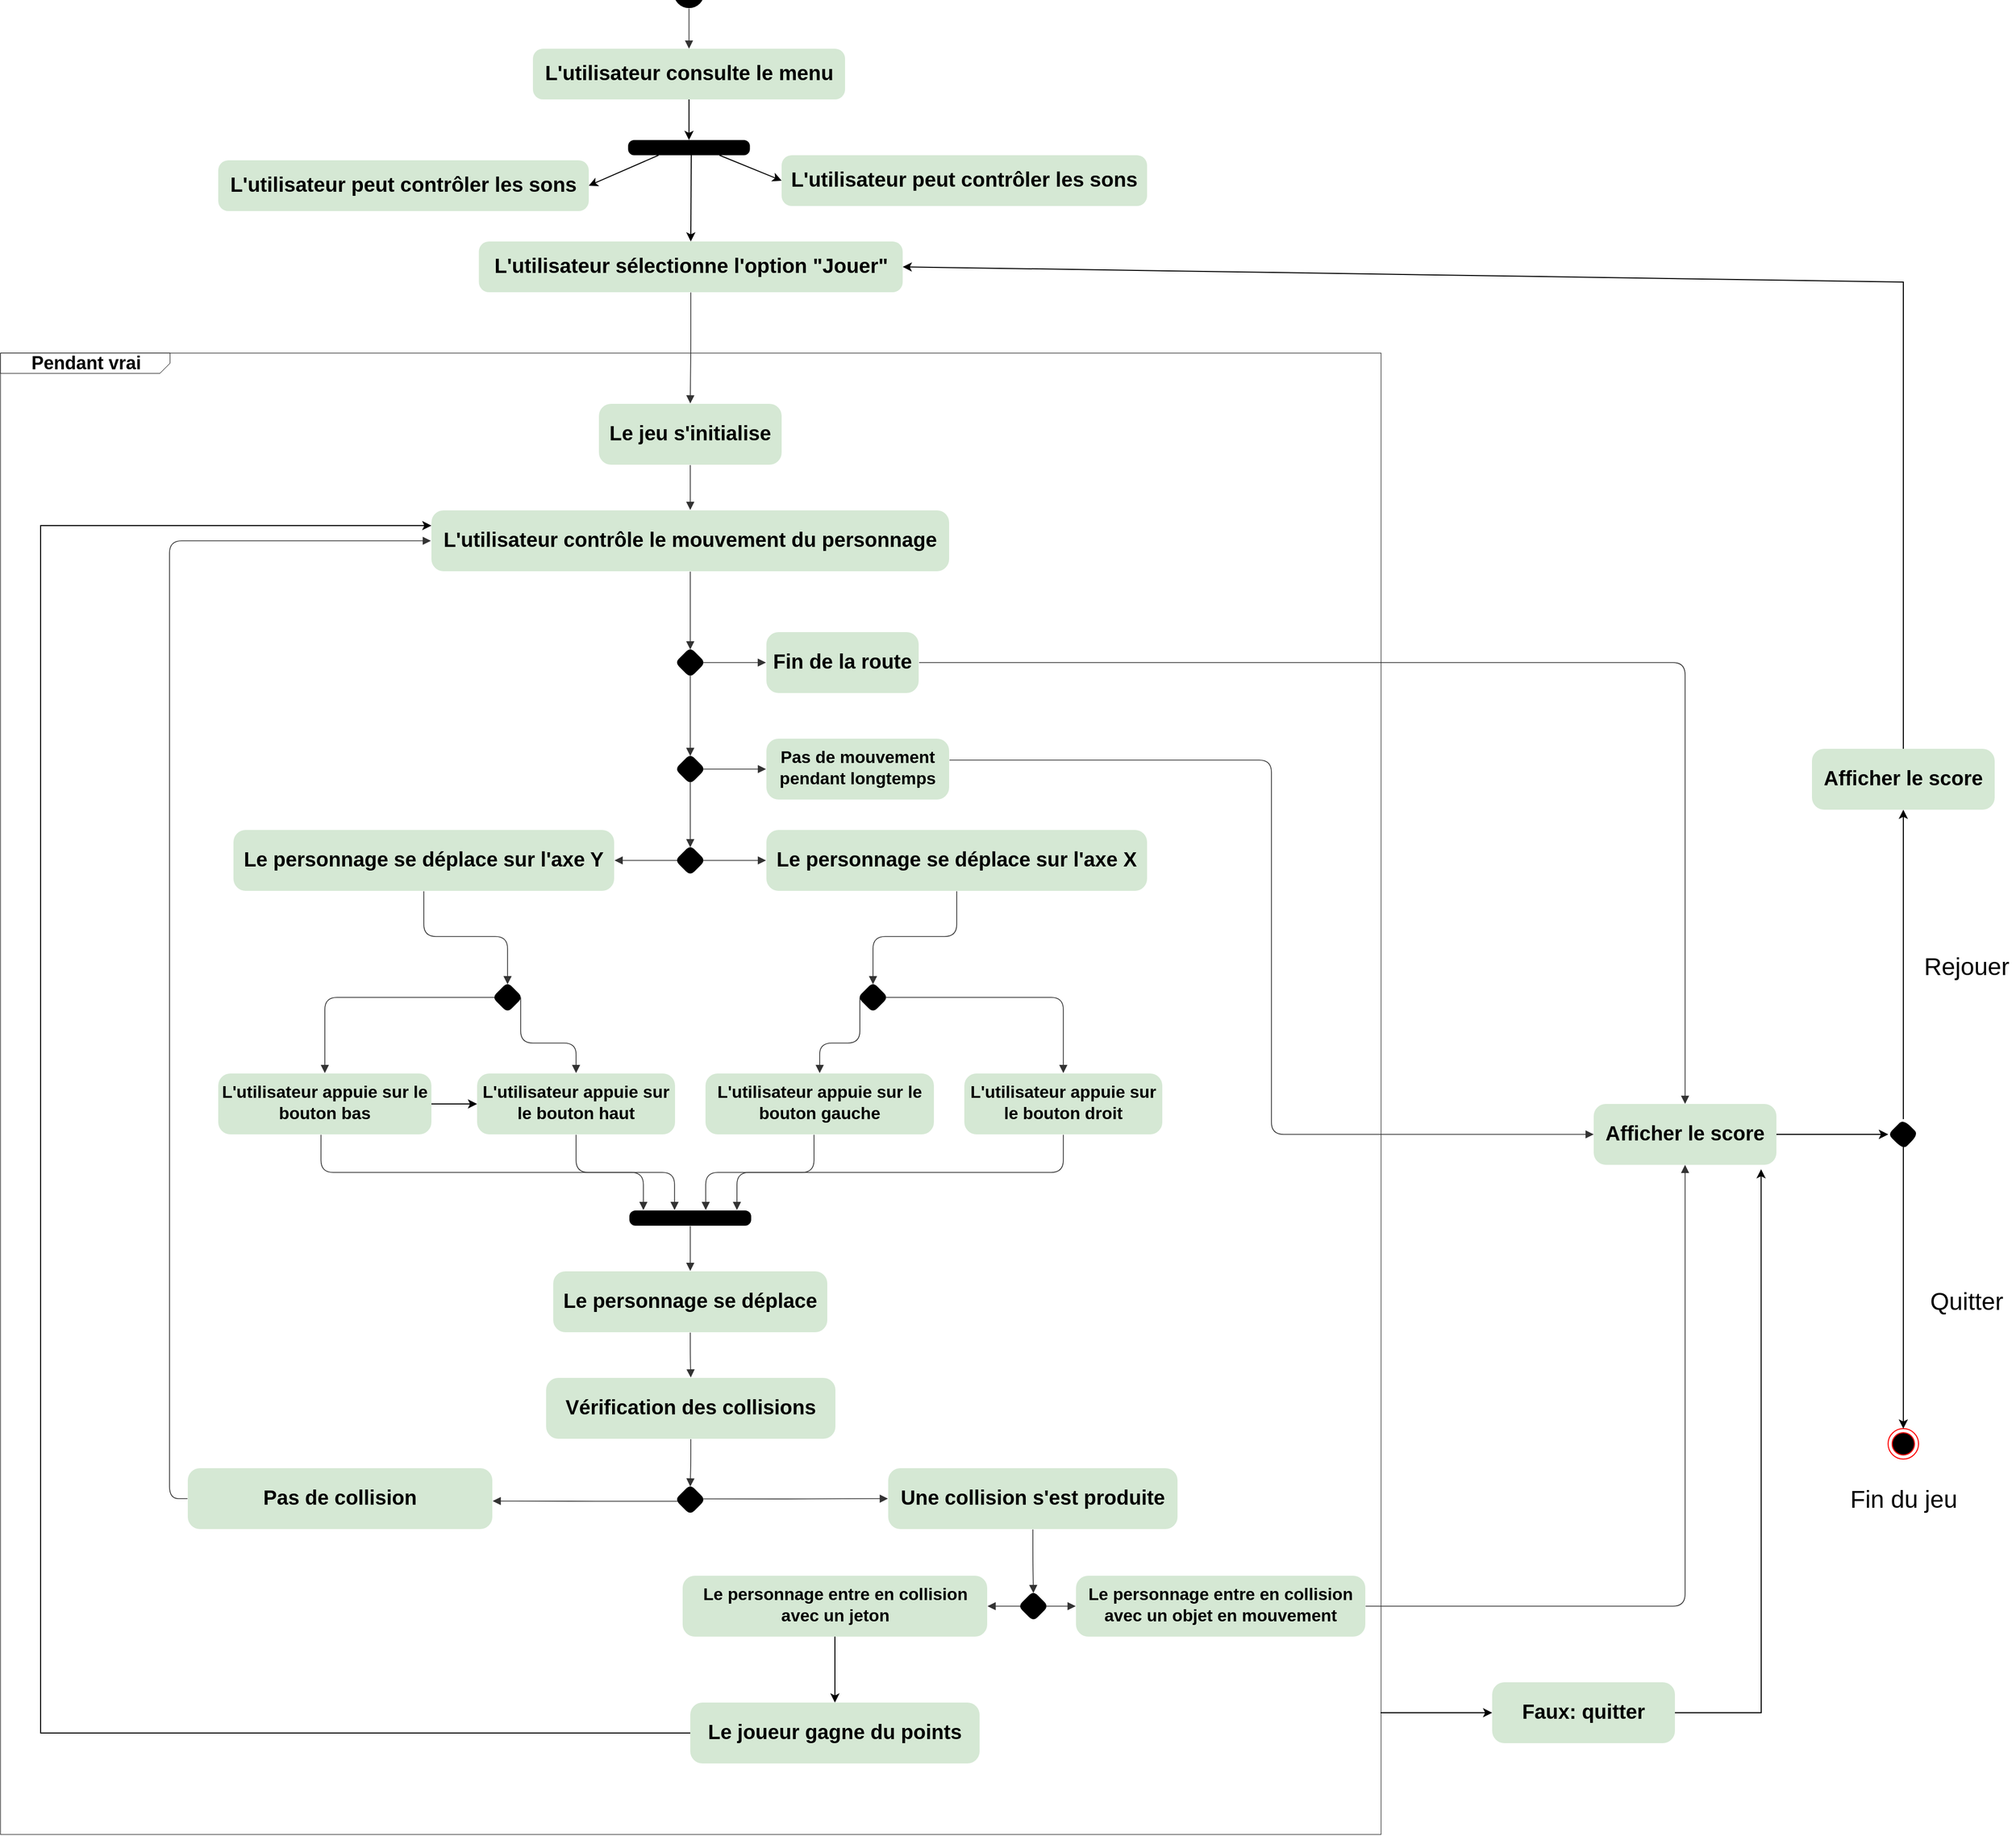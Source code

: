 <mxfile version="24.4.0" type="device">
  <diagram name="Page-1" id="u3bvJD8fNad5NtoMoOyE">
    <mxGraphModel dx="1530" dy="4162" grid="1" gridSize="10" guides="1" tooltips="1" connect="1" arrows="1" fold="1" page="1" pageScale="1" pageWidth="827" pageHeight="1169" math="0" shadow="0">
      <root>
        <mxCell id="0" />
        <mxCell id="1" parent="0" />
        <mxCell id="hUwiX2uFehCP2fWLo453-62" value="&lt;font style=&quot;font-size: 18px;&quot;&gt;&lt;b&gt;&amp;nbsp; &amp;nbsp; &amp;nbsp; Pendant vrai&lt;/b&gt;&lt;/font&gt;" style="html=1;blockSpacing=1;whiteSpace=wrap;shape=mxgraph.sysml.package2;xSize=90;overflow=fill;fontSize=13;align=left;spacing=0;strokeColor=#000000;rounded=1;absoluteArcSize=1;arcSize=12;fillColor=#FFFFFF;strokeWidth=NaN;container=1;pointerEvents=0;collapsible=0;recursiveResize=0;lucidId=k_rBJixSzbp9;labelX=167.27;" parent="1" vertex="1">
          <mxGeometry x="430.5" y="-2180" width="1360" height="1460" as="geometry" />
        </mxCell>
        <mxCell id="hUwiX2uFehCP2fWLo453-121" value="&lt;div style=&quot;display: flex; justify-content: center; text-align: center; align-items: baseline; font-size: 0; line-height: 1.25;margin-top: -2px;&quot;&gt;&lt;span&gt;&lt;span style=&quot;font-size:20px;font-weight: bold;&quot;&gt;Le joueur gagne du points&lt;/span&gt;&lt;/span&gt;&lt;/div&gt;" style="rounded=1;arcSize=20;whiteSpace=wrap;overflow=block;blockSpacing=1;html=1;fontSize=13;spacing=0;strokeColor=#unset;fillColor=#D5E8D4;strokeWidth=NaN;" parent="hUwiX2uFehCP2fWLo453-62" vertex="1">
          <mxGeometry x="679.5" y="1330" width="285" height="60" as="geometry" />
        </mxCell>
        <mxCell id="hUwiX2uFehCP2fWLo453-103" value="&lt;div style=&quot;display: flex; justify-content: center; text-align: center; align-items: baseline; font-size: 0; line-height: 1.25;margin-top: -2px;&quot;&gt;&lt;span&gt;&lt;span style=&quot;font-size:16.7px;font-weight: bold;&quot;&gt;Le personnage entre en collision avec un jeton&lt;/span&gt;&lt;/span&gt;&lt;/div&gt;" style="rounded=1;arcSize=20;whiteSpace=wrap;overflow=block;blockSpacing=1;html=1;fontSize=13;spacing=0;strokeColor=#unset;fillColor=#D5E8D4;strokeWidth=NaN;" parent="hUwiX2uFehCP2fWLo453-62" vertex="1">
          <mxGeometry x="672" y="1205" width="300" height="60" as="geometry" />
        </mxCell>
        <mxCell id="hUwiX2uFehCP2fWLo453-123" value="" style="endArrow=classic;html=1;rounded=0;exitX=0.5;exitY=1;exitDx=0;exitDy=0;" parent="hUwiX2uFehCP2fWLo453-62" source="hUwiX2uFehCP2fWLo453-103" target="hUwiX2uFehCP2fWLo453-121" edge="1">
          <mxGeometry width="50" height="50" relative="1" as="geometry">
            <mxPoint x="859.5" y="1145" as="sourcePoint" />
            <mxPoint x="984.724" y="1550.0" as="targetPoint" />
          </mxGeometry>
        </mxCell>
        <mxCell id="hUwiX2uFehCP2fWLo453-104" value="&lt;div style=&quot;display: flex; justify-content: center; text-align: center; align-items: baseline; font-size: 0; line-height: 1.25;margin-top: -2px;&quot;&gt;&lt;span&gt;&lt;span style=&quot;font-size:16.7px;font-weight: bold;&quot;&gt;Le personnage entre en collision avec un objet en mouvement&lt;/span&gt;&lt;/span&gt;&lt;/div&gt;" style="rounded=1;arcSize=20;whiteSpace=wrap;overflow=block;blockSpacing=1;html=1;fontSize=13;spacing=0;strokeColor=#unset;fillColor=#D5E8D4;strokeWidth=NaN;" parent="hUwiX2uFehCP2fWLo453-62" vertex="1">
          <mxGeometry x="1059.5" y="1205" width="285" height="60" as="geometry" />
        </mxCell>
        <mxCell id="hUwiX2uFehCP2fWLo453-63" value="" style="html=1;overflow=block;blockSpacing=1;whiteSpace=wrap;ellipse;fillColor=#000000;fontSize=13;spacing=0;strokeColor=#unset;rounded=1;absoluteArcSize=1;arcSize=12;strokeWidth=NaN;lucidId=W3rBS4H1_mv5;" parent="1" vertex="1">
          <mxGeometry x="1093.75" y="-2550" width="30" height="30" as="geometry" />
        </mxCell>
        <mxCell id="hUwiX2uFehCP2fWLo453-64" value="" style="html=1;jettySize=18;whiteSpace=wrap;fontSize=13;strokeColor=#333333;strokeOpacity=100;strokeWidth=0.8;rounded=1;arcSize=24;edgeStyle=orthogonalEdgeStyle;startArrow=none;endArrow=block;endFill=1;exitX=0.5;exitY=1.013;exitPerimeter=0;entryX=0.5;entryY=0;lucidId=u4rB_pHtY7gc;entryDx=0;entryDy=0;" parent="1" source="hUwiX2uFehCP2fWLo453-63" target="yl16qqWpES8gL8yZ1om1-6" edge="1">
          <mxGeometry width="100" height="100" relative="1" as="geometry">
            <Array as="points" />
          </mxGeometry>
        </mxCell>
        <mxCell id="hUwiX2uFehCP2fWLo453-65" value="&lt;div style=&quot;display: flex; justify-content: center; text-align: center; align-items: baseline; font-size: 0; line-height: 1.25;margin-top: -2px;&quot;&gt;&lt;span&gt;&lt;span style=&quot;font-size:20.2px;font-weight: bold;&quot;&gt;L&#39;utilisateur sélectionne l&#39;option &quot;Jouer&quot;&lt;/span&gt;&lt;/span&gt;&lt;/div&gt;" style="rounded=1;arcSize=20;whiteSpace=wrap;overflow=block;blockSpacing=1;html=1;fontSize=13;spacing=0;strokeColor=#unset;fillColor=#D5E8D4;strokeWidth=NaN;" parent="1" vertex="1">
          <mxGeometry x="901.75" y="-2290" width="417.5" height="50" as="geometry" />
        </mxCell>
        <mxCell id="hUwiX2uFehCP2fWLo453-66" value="" style="html=1;jettySize=18;whiteSpace=wrap;fontSize=13;strokeColor=#333333;strokeOpacity=100;strokeWidth=0.8;rounded=1;arcSize=24;edgeStyle=orthogonalEdgeStyle;startArrow=none;endArrow=block;endFill=1;exitX=0.5;exitY=1.006;exitPerimeter=0;entryX=0.5;entryY=-0.006;entryPerimeter=0;lucidId=.5rBJ7uo6Cg2;" parent="1" source="hUwiX2uFehCP2fWLo453-65" target="hUwiX2uFehCP2fWLo453-67" edge="1">
          <mxGeometry width="100" height="100" relative="1" as="geometry">
            <Array as="points" />
          </mxGeometry>
        </mxCell>
        <mxCell id="hUwiX2uFehCP2fWLo453-67" value="&lt;div style=&quot;display: flex; justify-content: center; text-align: center; align-items: baseline; font-size: 0; line-height: 1.25;margin-top: -2px;&quot;&gt;&lt;span&gt;&lt;span style=&quot;font-size:20px;font-weight: bold;&quot;&gt;Le jeu s&#39;initialise&lt;/span&gt;&lt;/span&gt;&lt;/div&gt;" style="rounded=1;arcSize=20;whiteSpace=wrap;overflow=block;blockSpacing=1;html=1;fontSize=13;spacing=0;strokeColor=#unset;fillColor=#D5E8D4;strokeWidth=NaN;" parent="1" vertex="1">
          <mxGeometry x="1020" y="-2130" width="180" height="60" as="geometry" />
        </mxCell>
        <mxCell id="hUwiX2uFehCP2fWLo453-68" value="" style="html=1;overflow=block;blockSpacing=1;whiteSpace=wrap;shape=rhombus;fontSize=13;spacing=0;strokeColor=#unset;rounded=1;absoluteArcSize=1;arcSize=12;fillColor=#unset;strokeWidth=NaN;lucidId=DosBEMwZ-rxY;" parent="1" vertex="1">
          <mxGeometry x="1095" y="-1695" width="30" height="30" as="geometry" />
        </mxCell>
        <mxCell id="hUwiX2uFehCP2fWLo453-69" value="" style="html=1;jettySize=18;whiteSpace=wrap;fontSize=13;strokeColor=#333333;strokeOpacity=100;strokeWidth=0.8;rounded=1;arcSize=24;edgeStyle=orthogonalEdgeStyle;startArrow=none;endArrow=block;endFill=1;exitX=0.93;exitY=0.5;exitPerimeter=0;entryX=-0.001;entryY=0.5;entryPerimeter=0;lucidId=PosB.Vd0wte.;" parent="1" source="hUwiX2uFehCP2fWLo453-68" target="hUwiX2uFehCP2fWLo453-84" edge="1">
          <mxGeometry width="100" height="100" relative="1" as="geometry">
            <Array as="points" />
          </mxGeometry>
        </mxCell>
        <mxCell id="hUwiX2uFehCP2fWLo453-70" value="" style="html=1;jettySize=18;whiteSpace=wrap;fontSize=13;strokeColor=#333333;strokeOpacity=100;strokeWidth=0.8;rounded=1;arcSize=24;edgeStyle=orthogonalEdgeStyle;startArrow=none;endArrow=block;endFill=1;exitX=0.07;exitY=0.5;exitPerimeter=0;entryX=1.001;entryY=0.5;entryPerimeter=0;lucidId=ZosBbGOC3yGN;" parent="1" source="hUwiX2uFehCP2fWLo453-68" target="hUwiX2uFehCP2fWLo453-85" edge="1">
          <mxGeometry width="100" height="100" relative="1" as="geometry">
            <Array as="points" />
          </mxGeometry>
        </mxCell>
        <mxCell id="hUwiX2uFehCP2fWLo453-71" value="" style="html=1;jettySize=18;whiteSpace=wrap;fontSize=13;strokeColor=#333333;strokeOpacity=100;strokeWidth=0.8;rounded=1;arcSize=24;edgeStyle=orthogonalEdgeStyle;startArrow=none;endArrow=block;endFill=1;exitX=0.5;exitY=1.006;exitPerimeter=0;entryX=0.5;entryY=0.07;entryPerimeter=0;lucidId=QpsBFZJmyccc;" parent="1" source="hUwiX2uFehCP2fWLo453-85" target="hUwiX2uFehCP2fWLo453-73" edge="1">
          <mxGeometry width="100" height="100" relative="1" as="geometry">
            <Array as="points" />
          </mxGeometry>
        </mxCell>
        <mxCell id="hUwiX2uFehCP2fWLo453-72" value="" style="html=1;jettySize=18;whiteSpace=wrap;fontSize=13;strokeColor=#333333;strokeOpacity=100;strokeWidth=0.8;rounded=1;arcSize=24;edgeStyle=orthogonalEdgeStyle;startArrow=none;endArrow=block;endFill=1;exitX=0.5;exitY=1.006;exitPerimeter=0;entryX=0.5;entryY=0.07;entryPerimeter=0;lucidId=3psBOGWyKWPc;" parent="1" source="hUwiX2uFehCP2fWLo453-84" target="hUwiX2uFehCP2fWLo453-74" edge="1">
          <mxGeometry width="100" height="100" relative="1" as="geometry">
            <Array as="points" />
          </mxGeometry>
        </mxCell>
        <mxCell id="hUwiX2uFehCP2fWLo453-73" value="" style="html=1;overflow=block;blockSpacing=1;whiteSpace=wrap;shape=rhombus;fontSize=13;spacing=0;strokeColor=#unset;rounded=1;absoluteArcSize=1;arcSize=12;fillColor=#unset;strokeWidth=NaN;lucidId=~psBepPjBAQu;" parent="1" vertex="1">
          <mxGeometry x="915" y="-1560" width="30" height="30" as="geometry" />
        </mxCell>
        <mxCell id="hUwiX2uFehCP2fWLo453-74" value="" style="html=1;overflow=block;blockSpacing=1;whiteSpace=wrap;shape=rhombus;fontSize=13;spacing=0;strokeColor=#unset;rounded=1;absoluteArcSize=1;arcSize=12;fillColor=#unset;strokeWidth=NaN;lucidId=jqsBAId216sT;" parent="1" vertex="1">
          <mxGeometry x="1275" y="-1560" width="30" height="30" as="geometry" />
        </mxCell>
        <mxCell id="hUwiX2uFehCP2fWLo453-75" value="&lt;div style=&quot;display: flex; justify-content: center; text-align: center; align-items: baseline; font-size: 0; line-height: 1.25;margin-top: -2px;&quot;&gt;&lt;span&gt;&lt;span style=&quot;font-size:20px;font-weight: bold;&quot;&gt;L&#39;utilisateur contrôle le mouvement du personnage&lt;/span&gt;&lt;/span&gt;&lt;/div&gt;" style="rounded=1;arcSize=20;whiteSpace=wrap;overflow=block;blockSpacing=1;html=1;fontSize=13;spacing=0;strokeColor=#unset;fillColor=#D5E8D4;strokeWidth=NaN;" parent="1" vertex="1">
          <mxGeometry x="855" y="-2025" width="510" height="60" as="geometry" />
        </mxCell>
        <mxCell id="hUwiX2uFehCP2fWLo453-76" value="" style="html=1;jettySize=18;whiteSpace=wrap;fontSize=13;strokeColor=#333333;strokeOpacity=100;strokeWidth=0.8;rounded=1;arcSize=24;edgeStyle=orthogonalEdgeStyle;startArrow=none;endArrow=block;endFill=1;exitX=0.07;exitY=0.5;exitPerimeter=0;entryX=0.5;entryY=-0.006;entryPerimeter=0;lucidId=QssBmU0pkLQe;" parent="1" source="hUwiX2uFehCP2fWLo453-73" target="hUwiX2uFehCP2fWLo453-79" edge="1">
          <mxGeometry width="100" height="100" relative="1" as="geometry">
            <Array as="points" />
          </mxGeometry>
        </mxCell>
        <mxCell id="hUwiX2uFehCP2fWLo453-77" value="" style="html=1;jettySize=18;whiteSpace=wrap;fontSize=13;strokeColor=#333333;strokeOpacity=100;strokeWidth=0.8;rounded=1;arcSize=24;edgeStyle=orthogonalEdgeStyle;startArrow=none;endArrow=block;endFill=1;exitX=0.93;exitY=0.5;exitPerimeter=0;entryX=0.5;entryY=-0.006;entryPerimeter=0;lucidId=9ssBYLvC9PTT;" parent="1" source="hUwiX2uFehCP2fWLo453-74" target="hUwiX2uFehCP2fWLo453-83" edge="1">
          <mxGeometry width="100" height="100" relative="1" as="geometry">
            <Array as="points" />
          </mxGeometry>
        </mxCell>
        <mxCell id="hUwiX2uFehCP2fWLo453-78" value="" style="html=1;jettySize=18;whiteSpace=wrap;fontSize=13;strokeColor=#333333;strokeOpacity=100;strokeWidth=0.8;rounded=1;arcSize=24;edgeStyle=orthogonalEdgeStyle;startArrow=none;endArrow=block;endFill=1;exitX=0.07;exitY=0.5;exitPerimeter=0;entryX=0.5;entryY=-0.006;entryPerimeter=0;lucidId=ftsBXU7tBRb-;" parent="1" source="hUwiX2uFehCP2fWLo453-74" target="hUwiX2uFehCP2fWLo453-82" edge="1">
          <mxGeometry width="100" height="100" relative="1" as="geometry">
            <Array as="points" />
          </mxGeometry>
        </mxCell>
        <mxCell id="hUwiX2uFehCP2fWLo453-122" value="" style="edgeStyle=orthogonalEdgeStyle;rounded=0;orthogonalLoop=1;jettySize=auto;html=1;" parent="1" source="hUwiX2uFehCP2fWLo453-79" target="hUwiX2uFehCP2fWLo453-80" edge="1">
          <mxGeometry relative="1" as="geometry" />
        </mxCell>
        <mxCell id="hUwiX2uFehCP2fWLo453-79" value="&lt;div style=&quot;display: flex; justify-content: center; text-align: center; align-items: baseline; font-size: 0; line-height: 1.25;margin-top: -2px;&quot;&gt;&lt;span&gt;&lt;span style=&quot;font-size:16.8px;font-weight: bold;&quot;&gt;L&#39;utilisateur appuie sur le bouton bas&lt;/span&gt;&lt;/span&gt;&lt;/div&gt;" style="rounded=1;arcSize=20;whiteSpace=wrap;overflow=block;blockSpacing=1;html=1;fontSize=13;spacing=0;strokeColor=#unset;fillColor=#D5E8D4;strokeWidth=NaN;" parent="1" vertex="1">
          <mxGeometry x="645" y="-1470" width="210" height="60" as="geometry" />
        </mxCell>
        <mxCell id="hUwiX2uFehCP2fWLo453-80" value="&lt;div style=&quot;display: flex; justify-content: center; text-align: center; align-items: baseline; font-size: 0; line-height: 1.25;margin-top: -2px;&quot;&gt;&lt;span&gt;&lt;span style=&quot;font-size:16.8px;font-weight: bold;&quot;&gt;L&#39;utilisateur appuie sur le bouton haut&lt;/span&gt;&lt;/span&gt;&lt;/div&gt;" style="rounded=1;arcSize=20;whiteSpace=wrap;overflow=block;blockSpacing=1;html=1;fontSize=13;spacing=0;strokeColor=#unset;fillColor=#D5E8D4;strokeWidth=NaN;" parent="1" vertex="1">
          <mxGeometry x="900" y="-1470" width="195" height="60" as="geometry" />
        </mxCell>
        <mxCell id="hUwiX2uFehCP2fWLo453-81" value="" style="html=1;jettySize=18;whiteSpace=wrap;fontSize=13;strokeColor=#333333;strokeOpacity=100;strokeWidth=0.8;rounded=1;arcSize=24;edgeStyle=orthogonalEdgeStyle;startArrow=none;endArrow=block;endFill=1;exitX=0.93;exitY=0.5;exitPerimeter=0;entryX=0.5;entryY=-0.006;entryPerimeter=0;lucidId=3usB5B6wdBpD;" parent="1" source="hUwiX2uFehCP2fWLo453-73" target="hUwiX2uFehCP2fWLo453-80" edge="1">
          <mxGeometry width="100" height="100" relative="1" as="geometry">
            <Array as="points" />
          </mxGeometry>
        </mxCell>
        <mxCell id="hUwiX2uFehCP2fWLo453-82" value="&lt;div style=&quot;display: flex; justify-content: center; text-align: center; align-items: baseline; font-size: 0; line-height: 1.25;margin-top: -2px;&quot;&gt;&lt;span&gt;&lt;span style=&quot;font-size:16.7px;font-weight: bold;&quot;&gt;L&#39;utilisateur appuie sur le bouton gauche&lt;/span&gt;&lt;/span&gt;&lt;/div&gt;" style="rounded=1;arcSize=20;whiteSpace=wrap;overflow=block;blockSpacing=1;html=1;fontSize=13;spacing=0;strokeColor=#unset;fillColor=#D5E8D4;strokeWidth=NaN;" parent="1" vertex="1">
          <mxGeometry x="1125" y="-1470" width="225" height="60" as="geometry" />
        </mxCell>
        <mxCell id="hUwiX2uFehCP2fWLo453-83" value="&lt;div style=&quot;display: flex; justify-content: center; text-align: center; align-items: baseline; font-size: 0; line-height: 1.25;margin-top: -2px;&quot;&gt;&lt;span&gt;&lt;span style=&quot;font-size:16.7px;font-weight: bold;&quot;&gt;L&#39;utilisateur appuie sur le bouton droit&lt;/span&gt;&lt;/span&gt;&lt;/div&gt;" style="rounded=1;arcSize=20;whiteSpace=wrap;overflow=block;blockSpacing=1;html=1;fontSize=13;spacing=0;strokeColor=#unset;fillColor=#D5E8D4;strokeWidth=NaN;" parent="1" vertex="1">
          <mxGeometry x="1380" y="-1470" width="195" height="60" as="geometry" />
        </mxCell>
        <mxCell id="hUwiX2uFehCP2fWLo453-84" value="&lt;div style=&quot;display: flex; justify-content: center; text-align: center; align-items: baseline; font-size: 0; line-height: 1.25;margin-top: -2px;&quot;&gt;&lt;span&gt;&lt;span style=&quot;font-size:20px;font-weight: bold;&quot;&gt;Le personnage se déplace sur l&#39;axe X&lt;/span&gt;&lt;/span&gt;&lt;/div&gt;" style="rounded=1;arcSize=20;whiteSpace=wrap;overflow=block;blockSpacing=1;html=1;fontSize=13;spacing=0;strokeColor=#unset;fillColor=#D5E8D4;strokeWidth=NaN;" parent="1" vertex="1">
          <mxGeometry x="1185" y="-1710" width="375" height="60" as="geometry" />
        </mxCell>
        <mxCell id="hUwiX2uFehCP2fWLo453-85" value="&lt;div style=&quot;display: flex; justify-content: center; text-align: center; align-items: baseline; font-size: 0; line-height: 1.25;margin-top: -2px;&quot;&gt;&lt;span&gt;&lt;span style=&quot;font-size:20px;font-weight: bold;&quot;&gt;Le personnage se déplace sur l&#39;axe Y&lt;/span&gt;&lt;/span&gt;&lt;/div&gt;" style="rounded=1;arcSize=20;whiteSpace=wrap;overflow=block;blockSpacing=1;html=1;fontSize=13;spacing=0;strokeColor=#unset;fillColor=#D5E8D4;strokeWidth=NaN;" parent="1" vertex="1">
          <mxGeometry x="660" y="-1710" width="375" height="60" as="geometry" />
        </mxCell>
        <mxCell id="hUwiX2uFehCP2fWLo453-86" value="" style="html=1;overflow=block;blockSpacing=1;whiteSpace=wrap;fillColor=#000000;fontSize=13;spacing=0;strokeColor=#unset;rounded=1;absoluteArcSize=1;arcSize=12;strokeWidth=NaN;lucidId=kCsBBKgn5kEu;" parent="1" vertex="1">
          <mxGeometry x="1050" y="-1335" width="120" height="15" as="geometry" />
        </mxCell>
        <mxCell id="hUwiX2uFehCP2fWLo453-87" value="" style="html=1;jettySize=18;whiteSpace=wrap;fontSize=13;strokeColor=#333333;strokeOpacity=100;strokeWidth=0.8;rounded=1;arcSize=24;edgeStyle=orthogonalEdgeStyle;startArrow=none;endArrow=block;endFill=1;exitX=0.482;exitY=1.006;exitPerimeter=0;entryX=0.115;entryY=-0.025;entryPerimeter=0;lucidId=ECsBXF9H2Ag8;" parent="1" source="hUwiX2uFehCP2fWLo453-79" target="hUwiX2uFehCP2fWLo453-86" edge="1">
          <mxGeometry width="100" height="100" relative="1" as="geometry">
            <Array as="points" />
          </mxGeometry>
        </mxCell>
        <mxCell id="hUwiX2uFehCP2fWLo453-88" value="" style="html=1;jettySize=18;whiteSpace=wrap;fontSize=13;strokeColor=#333333;strokeOpacity=100;strokeWidth=0.8;rounded=1;arcSize=24;edgeStyle=orthogonalEdgeStyle;startArrow=none;endArrow=block;endFill=1;exitX=0.475;exitY=1.006;exitPerimeter=0;entryX=0.627;entryY=-0.025;entryPerimeter=0;lucidId=gDsBFdXp3CDR;" parent="1" source="hUwiX2uFehCP2fWLo453-82" target="hUwiX2uFehCP2fWLo453-86" edge="1">
          <mxGeometry width="100" height="100" relative="1" as="geometry">
            <Array as="points" />
          </mxGeometry>
        </mxCell>
        <mxCell id="hUwiX2uFehCP2fWLo453-89" value="" style="html=1;jettySize=18;whiteSpace=wrap;fontSize=13;strokeColor=#333333;strokeOpacity=100;strokeWidth=0.8;rounded=1;arcSize=24;edgeStyle=orthogonalEdgeStyle;startArrow=none;endArrow=block;endFill=1;exitX=0.5;exitY=1.006;exitPerimeter=0;entryX=0.371;entryY=-0.025;entryPerimeter=0;lucidId=ADsBtokxcrf~;" parent="1" source="hUwiX2uFehCP2fWLo453-80" target="hUwiX2uFehCP2fWLo453-86" edge="1">
          <mxGeometry width="100" height="100" relative="1" as="geometry">
            <Array as="points" />
          </mxGeometry>
        </mxCell>
        <mxCell id="hUwiX2uFehCP2fWLo453-90" value="" style="html=1;jettySize=18;whiteSpace=wrap;fontSize=13;strokeColor=#333333;strokeOpacity=100;strokeWidth=0.8;rounded=1;arcSize=24;edgeStyle=orthogonalEdgeStyle;startArrow=none;endArrow=block;endFill=1;exitX=0.5;exitY=1.006;exitPerimeter=0;entryX=0.883;entryY=-0.025;entryPerimeter=0;lucidId=SDsB~ScecgNf;" parent="1" source="hUwiX2uFehCP2fWLo453-83" target="hUwiX2uFehCP2fWLo453-86" edge="1">
          <mxGeometry width="100" height="100" relative="1" as="geometry">
            <Array as="points" />
          </mxGeometry>
        </mxCell>
        <mxCell id="hUwiX2uFehCP2fWLo453-91" value="" style="html=1;jettySize=18;whiteSpace=wrap;fontSize=13;strokeColor=#333333;strokeOpacity=100;strokeWidth=0.8;rounded=1;arcSize=24;edgeStyle=orthogonalEdgeStyle;startArrow=none;endArrow=block;endFill=1;exitX=0.5;exitY=1.025;exitPerimeter=0;entryX=0.5;entryY=-0.006;entryPerimeter=0;lucidId=nGsBOzKoA13c;" parent="1" source="hUwiX2uFehCP2fWLo453-86" target="hUwiX2uFehCP2fWLo453-92" edge="1">
          <mxGeometry width="100" height="100" relative="1" as="geometry">
            <Array as="points" />
          </mxGeometry>
        </mxCell>
        <mxCell id="hUwiX2uFehCP2fWLo453-92" value="&lt;div style=&quot;display: flex; justify-content: center; text-align: center; align-items: baseline; font-size: 0; line-height: 1.25;margin-top: -2px;&quot;&gt;&lt;span&gt;&lt;span style=&quot;font-size:20px;font-weight: bold;&quot;&gt;Le personnage se déplace&lt;/span&gt;&lt;/span&gt;&lt;/div&gt;" style="rounded=1;arcSize=20;whiteSpace=wrap;overflow=block;blockSpacing=1;html=1;fontSize=13;spacing=0;strokeColor=#unset;fillColor=#D5E8D4;strokeWidth=NaN;" parent="1" vertex="1">
          <mxGeometry x="975" y="-1275" width="270" height="60" as="geometry" />
        </mxCell>
        <mxCell id="hUwiX2uFehCP2fWLo453-93" value="" style="html=1;jettySize=18;whiteSpace=wrap;fontSize=13;strokeColor=#333333;strokeOpacity=100;strokeWidth=0.8;rounded=1;arcSize=24;edgeStyle=orthogonalEdgeStyle;startArrow=none;endArrow=block;endFill=1;exitX=0.5;exitY=1.006;exitPerimeter=0;entryX=0.5;entryY=0.07;entryPerimeter=0;lucidId=AJsB98UaDgDc;" parent="1" source="hUwiX2uFehCP2fWLo453-75" target="hUwiX2uFehCP2fWLo453-118" edge="1">
          <mxGeometry width="100" height="100" relative="1" as="geometry">
            <Array as="points" />
          </mxGeometry>
        </mxCell>
        <mxCell id="hUwiX2uFehCP2fWLo453-94" value="" style="html=1;overflow=block;blockSpacing=1;whiteSpace=wrap;shape=rhombus;fontSize=13;spacing=0;strokeColor=#unset;rounded=1;absoluteArcSize=1;arcSize=12;fillColor=#unset;strokeWidth=NaN;lucidId=QJsB~Mvf_K6t;" parent="1" vertex="1">
          <mxGeometry x="1095" y="-1785" width="30" height="30" as="geometry" />
        </mxCell>
        <mxCell id="hUwiX2uFehCP2fWLo453-95" value="" style="html=1;jettySize=18;whiteSpace=wrap;fontSize=13;strokeColor=#333333;strokeOpacity=100;strokeWidth=0.8;rounded=1;arcSize=24;edgeStyle=orthogonalEdgeStyle;startArrow=none;endArrow=block;endFill=1;exitX=0.93;exitY=0.5;exitPerimeter=0;entryX=-0.002;entryY=0.5;entryPerimeter=0;lucidId=TKsB7qIio-In;" parent="1" source="hUwiX2uFehCP2fWLo453-94" target="hUwiX2uFehCP2fWLo453-96" edge="1">
          <mxGeometry width="100" height="100" relative="1" as="geometry">
            <Array as="points" />
          </mxGeometry>
        </mxCell>
        <mxCell id="hUwiX2uFehCP2fWLo453-96" value="&lt;div style=&quot;display: flex; justify-content: center; text-align: center; align-items: baseline; font-size: 0; line-height: 1.25;margin-top: -2px;&quot;&gt;&lt;span&gt;&lt;span style=&quot;font-size:16.7px;font-weight: bold;&quot;&gt;Pas de mouvement pendant longtemps&lt;/span&gt;&lt;/span&gt;&lt;/div&gt;" style="rounded=1;arcSize=20;whiteSpace=wrap;overflow=block;blockSpacing=1;html=1;fontSize=13;spacing=0;strokeColor=#unset;fillColor=#D5E8D4;strokeWidth=NaN;" parent="1" vertex="1">
          <mxGeometry x="1185" y="-1800" width="180" height="60" as="geometry" />
        </mxCell>
        <mxCell id="hUwiX2uFehCP2fWLo453-97" value="" style="html=1;jettySize=18;whiteSpace=wrap;fontSize=13;strokeColor=#333333;strokeOpacity=100;strokeWidth=0.8;rounded=1;arcSize=24;edgeStyle=orthogonalEdgeStyle;startArrow=none;endArrow=block;endFill=1;exitX=0.5;exitY=0.93;exitPerimeter=0;entryX=0.5;entryY=0.07;entryPerimeter=0;lucidId=fMsBGx-AlNwO;" parent="1" source="hUwiX2uFehCP2fWLo453-94" target="hUwiX2uFehCP2fWLo453-68" edge="1">
          <mxGeometry width="100" height="100" relative="1" as="geometry">
            <Array as="points" />
          </mxGeometry>
        </mxCell>
        <mxCell id="hUwiX2uFehCP2fWLo453-98" value="" style="html=1;jettySize=18;whiteSpace=wrap;fontSize=13;strokeColor=#333333;strokeOpacity=100;strokeWidth=0.8;rounded=1;arcSize=24;edgeStyle=orthogonalEdgeStyle;startArrow=none;endArrow=block;endFill=1;exitX=0.5;exitY=1.006;exitPerimeter=0;entryX=0.5;entryY=-0.006;entryPerimeter=0;lucidId=IOsBudwZlo4q;" parent="1" source="hUwiX2uFehCP2fWLo453-92" target="hUwiX2uFehCP2fWLo453-99" edge="1">
          <mxGeometry width="100" height="100" relative="1" as="geometry">
            <Array as="points" />
          </mxGeometry>
        </mxCell>
        <mxCell id="hUwiX2uFehCP2fWLo453-99" value="&lt;div style=&quot;display: flex; justify-content: center; text-align: center; align-items: baseline; font-size: 0; line-height: 1.25;margin-top: -2px;&quot;&gt;&lt;span&gt;&lt;span style=&quot;font-size:20px;font-weight: bold;&quot;&gt;Vérification des collisions&lt;/span&gt;&lt;/span&gt;&lt;/div&gt;" style="rounded=1;arcSize=20;whiteSpace=wrap;overflow=block;blockSpacing=1;html=1;fontSize=13;spacing=0;strokeColor=#unset;fillColor=#D5E8D4;strokeWidth=NaN;" parent="1" vertex="1">
          <mxGeometry x="968" y="-1170" width="285" height="60" as="geometry" />
        </mxCell>
        <mxCell id="hUwiX2uFehCP2fWLo453-100" value="" style="html=1;jettySize=18;whiteSpace=wrap;fontSize=13;strokeColor=#333333;strokeOpacity=100;strokeWidth=0.8;rounded=1;arcSize=24;edgeStyle=orthogonalEdgeStyle;startArrow=none;endArrow=block;endFill=1;exitX=0.5;exitY=1.006;exitPerimeter=0;entryX=0.5;entryY=0.07;entryPerimeter=0;lucidId=RPsB.DqBu4HU;" parent="1" source="hUwiX2uFehCP2fWLo453-99" target="hUwiX2uFehCP2fWLo453-107" edge="1">
          <mxGeometry width="100" height="100" relative="1" as="geometry">
            <Array as="points" />
          </mxGeometry>
        </mxCell>
        <mxCell id="hUwiX2uFehCP2fWLo453-101" value="" style="html=1;jettySize=18;whiteSpace=wrap;fontSize=13;strokeColor=#333333;strokeOpacity=100;strokeWidth=0.8;rounded=1;arcSize=24;edgeStyle=orthogonalEdgeStyle;startArrow=none;endArrow=block;endFill=1;exitX=0.07;exitY=0.5;exitPerimeter=0;entryX=1.001;entryY=0.5;entryPerimeter=0;lucidId=9SsBn3F4OvCt;" parent="1" source="hUwiX2uFehCP2fWLo453-113" target="hUwiX2uFehCP2fWLo453-103" edge="1">
          <mxGeometry width="100" height="100" relative="1" as="geometry">
            <Array as="points" />
          </mxGeometry>
        </mxCell>
        <mxCell id="hUwiX2uFehCP2fWLo453-102" value="" style="html=1;jettySize=18;whiteSpace=wrap;fontSize=13;strokeColor=#333333;strokeOpacity=100;strokeWidth=0.8;rounded=1;arcSize=24;edgeStyle=orthogonalEdgeStyle;startArrow=none;endArrow=block;endFill=1;exitX=0.93;exitY=0.5;exitPerimeter=0;entryX=-0.001;entryY=0.5;entryPerimeter=0;lucidId=cTsB_KHp3KuT;" parent="1" source="hUwiX2uFehCP2fWLo453-113" target="hUwiX2uFehCP2fWLo453-104" edge="1">
          <mxGeometry width="100" height="100" relative="1" as="geometry">
            <Array as="points" />
          </mxGeometry>
        </mxCell>
        <mxCell id="hUwiX2uFehCP2fWLo453-105" value="" style="html=1;jettySize=18;whiteSpace=wrap;fontSize=13;strokeColor=#333333;strokeOpacity=100;strokeWidth=0.8;rounded=1;arcSize=24;edgeStyle=orthogonalEdgeStyle;startArrow=none;endArrow=block;endFill=1;exitX=1.001;exitY=0.5;exitPerimeter=0;lucidId=NUsBYRGds5pO;entryX=0.5;entryY=1;entryDx=0;entryDy=0;" parent="1" source="hUwiX2uFehCP2fWLo453-104" target="hUwiX2uFehCP2fWLo453-130" edge="1">
          <mxGeometry width="100" height="100" relative="1" as="geometry">
            <Array as="points" />
            <mxPoint x="1920" y="-945" as="targetPoint" />
          </mxGeometry>
        </mxCell>
        <mxCell id="hUwiX2uFehCP2fWLo453-106" value="" style="html=1;jettySize=18;whiteSpace=wrap;fontSize=13;strokeColor=#333333;strokeOpacity=100;strokeWidth=0.8;rounded=1;arcSize=24;edgeStyle=orthogonalEdgeStyle;startArrow=none;endArrow=block;endFill=1;exitX=1.002;exitY=0.352;exitPerimeter=0;lucidId=.UsB~1C9BO1D;entryX=0;entryY=0.5;entryDx=0;entryDy=0;" parent="1" source="hUwiX2uFehCP2fWLo453-96" target="hUwiX2uFehCP2fWLo453-130" edge="1">
          <mxGeometry width="100" height="100" relative="1" as="geometry">
            <Array as="points" />
            <mxPoint x="1920" y="-1779" as="targetPoint" />
          </mxGeometry>
        </mxCell>
        <mxCell id="hUwiX2uFehCP2fWLo453-107" value="" style="html=1;overflow=block;blockSpacing=1;whiteSpace=wrap;shape=rhombus;fontSize=13;spacing=0;strokeColor=#unset;rounded=1;absoluteArcSize=1;arcSize=12;fillColor=#unset;strokeWidth=NaN;lucidId=tWsBK-BfA9sL;" parent="1" vertex="1">
          <mxGeometry x="1095" y="-1065" width="30" height="30" as="geometry" />
        </mxCell>
        <mxCell id="hUwiX2uFehCP2fWLo453-108" value="" style="html=1;jettySize=18;whiteSpace=wrap;fontSize=13;strokeColor=#333333;strokeOpacity=100;strokeWidth=0.8;rounded=1;arcSize=24;edgeStyle=orthogonalEdgeStyle;startArrow=none;endArrow=block;endFill=1;exitX=0.928;exitY=0.475;exitPerimeter=0;entryX=-0.001;entryY=0.5;entryPerimeter=0;lucidId=DWsB3rbMhjrS;" parent="1" source="hUwiX2uFehCP2fWLo453-107" target="hUwiX2uFehCP2fWLo453-109" edge="1">
          <mxGeometry width="100" height="100" relative="1" as="geometry">
            <Array as="points" />
          </mxGeometry>
        </mxCell>
        <mxCell id="hUwiX2uFehCP2fWLo453-109" value="&lt;div style=&quot;display: flex; justify-content: center; text-align: center; align-items: baseline; font-size: 0; line-height: 1.25;margin-top: -2px;&quot;&gt;&lt;span&gt;&lt;span style=&quot;font-size:20px;font-weight: bold;&quot;&gt;Une collision s&#39;est produite&lt;/span&gt;&lt;/span&gt;&lt;/div&gt;" style="rounded=1;arcSize=20;whiteSpace=wrap;overflow=block;blockSpacing=1;html=1;fontSize=13;spacing=0;strokeColor=#unset;fillColor=#D5E8D4;strokeWidth=NaN;" parent="1" vertex="1">
          <mxGeometry x="1305" y="-1081" width="285" height="60" as="geometry" />
        </mxCell>
        <mxCell id="hUwiX2uFehCP2fWLo453-110" value="&lt;div style=&quot;display: flex; justify-content: center; text-align: center; align-items: baseline; font-size: 0; line-height: 1.25;margin-top: -2px;&quot;&gt;&lt;span&gt;&lt;span style=&quot;font-size:20px;font-weight: bold;&quot;&gt;Pas de collision&lt;/span&gt;&lt;/span&gt;&lt;/div&gt;" style="rounded=1;arcSize=20;whiteSpace=wrap;overflow=block;blockSpacing=1;html=1;fontSize=13;spacing=0;strokeColor=#unset;fillColor=#D5E8D4;strokeWidth=NaN;" parent="1" vertex="1">
          <mxGeometry x="615" y="-1081" width="300" height="60" as="geometry" />
        </mxCell>
        <mxCell id="hUwiX2uFehCP2fWLo453-111" value="" style="html=1;jettySize=18;whiteSpace=wrap;fontSize=13;strokeColor=#333333;strokeOpacity=100;strokeWidth=0.8;rounded=1;arcSize=24;edgeStyle=orthogonalEdgeStyle;startArrow=none;endArrow=block;endFill=1;exitX=0.078;exitY=0.553;exitPerimeter=0;entryX=1.001;entryY=0.539;entryPerimeter=0;lucidId=TXsBKViyNXGJ;" parent="1" source="hUwiX2uFehCP2fWLo453-107" target="hUwiX2uFehCP2fWLo453-110" edge="1">
          <mxGeometry width="100" height="100" relative="1" as="geometry">
            <Array as="points" />
          </mxGeometry>
        </mxCell>
        <mxCell id="hUwiX2uFehCP2fWLo453-112" value="" style="html=1;jettySize=18;whiteSpace=wrap;fontSize=13;strokeColor=#333333;strokeOpacity=100;strokeWidth=0.8;rounded=1;arcSize=24;edgeStyle=orthogonalEdgeStyle;startArrow=none;endArrow=block;endFill=1;exitX=0.5;exitY=1.006;exitPerimeter=0;entryX=0.5;entryY=0.07;entryPerimeter=0;lucidId=_XsBbFYhuOnh;" parent="1" source="hUwiX2uFehCP2fWLo453-109" target="hUwiX2uFehCP2fWLo453-113" edge="1">
          <mxGeometry width="100" height="100" relative="1" as="geometry">
            <Array as="points" />
          </mxGeometry>
        </mxCell>
        <mxCell id="hUwiX2uFehCP2fWLo453-113" value="" style="html=1;overflow=block;blockSpacing=1;whiteSpace=wrap;shape=rhombus;fontSize=13;spacing=0;strokeColor=#unset;rounded=1;absoluteArcSize=1;arcSize=12;fillColor=#unset;strokeWidth=NaN;lucidId=pYsBlKOXBGcX;" parent="1" vertex="1">
          <mxGeometry x="1433" y="-960" width="30" height="30" as="geometry" />
        </mxCell>
        <mxCell id="hUwiX2uFehCP2fWLo453-114" value="" style="html=1;jettySize=18;whiteSpace=wrap;fontSize=13;strokeColor=#333333;strokeOpacity=100;strokeWidth=0.8;rounded=1;arcSize=24;edgeStyle=orthogonalEdgeStyle;startArrow=none;endArrow=block;endFill=1;exitX=-0.001;exitY=0.5;exitPerimeter=0;entryX=-0.001;entryY=0.5;entryPerimeter=0;lucidId=EZsB1aL9ame5;" parent="1" source="hUwiX2uFehCP2fWLo453-110" target="hUwiX2uFehCP2fWLo453-75" edge="1">
          <mxGeometry width="100" height="100" relative="1" as="geometry">
            <Array as="points" />
          </mxGeometry>
        </mxCell>
        <mxCell id="hUwiX2uFehCP2fWLo453-115" value="" style="html=1;jettySize=18;whiteSpace=wrap;fontSize=13;strokeColor=#333333;strokeOpacity=100;strokeWidth=0.8;rounded=1;arcSize=24;edgeStyle=orthogonalEdgeStyle;startArrow=none;endArrow=block;endFill=1;exitX=0.5;exitY=1.006;exitPerimeter=0;entryX=0.5;entryY=-0.006;entryPerimeter=0;lucidId=w2sB0_TcW~Lt;" parent="1" source="hUwiX2uFehCP2fWLo453-67" target="hUwiX2uFehCP2fWLo453-75" edge="1">
          <mxGeometry width="100" height="100" relative="1" as="geometry">
            <Array as="points" />
          </mxGeometry>
        </mxCell>
        <mxCell id="hUwiX2uFehCP2fWLo453-116" value="" style="html=1;jettySize=18;whiteSpace=wrap;fontSize=13;strokeColor=#333333;strokeOpacity=100;strokeWidth=0.8;rounded=1;arcSize=24;edgeStyle=orthogonalEdgeStyle;startArrow=none;endArrow=block;endFill=1;exitX=0.93;exitY=0.5;exitPerimeter=0;entryX=-0.003;entryY=0.5;entryPerimeter=0;lucidId=W3sBII1xbl4r;" parent="1" source="hUwiX2uFehCP2fWLo453-118" target="hUwiX2uFehCP2fWLo453-117" edge="1">
          <mxGeometry width="100" height="100" relative="1" as="geometry">
            <Array as="points" />
          </mxGeometry>
        </mxCell>
        <mxCell id="hUwiX2uFehCP2fWLo453-117" value="&lt;div style=&quot;display: flex; justify-content: center; text-align: center; align-items: baseline; font-size: 0; line-height: 1.25;margin-top: -2px;&quot;&gt;&lt;span&gt;&lt;span style=&quot;font-size:20px;font-weight: bold;&quot;&gt;Fin de la route&lt;/span&gt;&lt;/span&gt;&lt;/div&gt;" style="rounded=1;arcSize=20;whiteSpace=wrap;overflow=block;blockSpacing=1;html=1;fontSize=13;spacing=0;strokeColor=#unset;fillColor=#D5E8D4;strokeWidth=NaN;" parent="1" vertex="1">
          <mxGeometry x="1185" y="-1905" width="150" height="60" as="geometry" />
        </mxCell>
        <mxCell id="hUwiX2uFehCP2fWLo453-118" value="" style="html=1;overflow=block;blockSpacing=1;whiteSpace=wrap;shape=rhombus;fontSize=13;spacing=0;strokeColor=#unset;rounded=1;absoluteArcSize=1;arcSize=12;fillColor=#unset;strokeWidth=NaN;lucidId=K5sB.9d8NTGa;" parent="1" vertex="1">
          <mxGeometry x="1095" y="-1890" width="30" height="30" as="geometry" />
        </mxCell>
        <mxCell id="hUwiX2uFehCP2fWLo453-119" value="" style="html=1;jettySize=18;whiteSpace=wrap;fontSize=13;strokeColor=#333333;strokeOpacity=100;strokeWidth=0.8;rounded=1;arcSize=24;edgeStyle=orthogonalEdgeStyle;startArrow=none;endArrow=block;endFill=1;exitX=0.5;exitY=0.93;exitPerimeter=0;entryX=0.5;entryY=0.07;entryPerimeter=0;lucidId=45sBwdV2EC2h;" parent="1" source="hUwiX2uFehCP2fWLo453-118" target="hUwiX2uFehCP2fWLo453-94" edge="1">
          <mxGeometry width="100" height="100" relative="1" as="geometry">
            <Array as="points" />
          </mxGeometry>
        </mxCell>
        <mxCell id="hUwiX2uFehCP2fWLo453-120" value="" style="html=1;jettySize=18;whiteSpace=wrap;fontSize=13;strokeColor=#333333;strokeOpacity=100;strokeWidth=0.8;rounded=1;arcSize=24;edgeStyle=orthogonalEdgeStyle;startArrow=none;endArrow=block;endFill=1;exitX=1.003;exitY=0.5;exitPerimeter=0;lucidId=s6sBPif7yio4;entryX=0.5;entryY=0;entryDx=0;entryDy=0;" parent="1" source="hUwiX2uFehCP2fWLo453-117" target="hUwiX2uFehCP2fWLo453-130" edge="1">
          <mxGeometry width="100" height="100" relative="1" as="geometry">
            <Array as="points" />
            <mxPoint x="1920" y="-1875" as="targetPoint" />
          </mxGeometry>
        </mxCell>
        <mxCell id="hUwiX2uFehCP2fWLo453-137" value="" style="edgeStyle=orthogonalEdgeStyle;rounded=0;orthogonalLoop=1;jettySize=auto;html=1;" parent="1" source="hUwiX2uFehCP2fWLo453-130" target="hUwiX2uFehCP2fWLo453-133" edge="1">
          <mxGeometry relative="1" as="geometry" />
        </mxCell>
        <mxCell id="hUwiX2uFehCP2fWLo453-138" value="" style="edgeStyle=orthogonalEdgeStyle;rounded=0;orthogonalLoop=1;jettySize=auto;html=1;" parent="1" source="hUwiX2uFehCP2fWLo453-130" target="hUwiX2uFehCP2fWLo453-133" edge="1">
          <mxGeometry relative="1" as="geometry" />
        </mxCell>
        <mxCell id="hUwiX2uFehCP2fWLo453-130" value="&lt;div style=&quot;display: flex; justify-content: center; text-align: center; align-items: baseline; line-height: 1.25; margin-top: -2px;&quot;&gt;&lt;span style=&quot;font-size: 20px;&quot;&gt;&lt;b&gt;Afficher le score&lt;/b&gt;&lt;/span&gt;&lt;br&gt;&lt;/div&gt;" style="rounded=1;arcSize=20;whiteSpace=wrap;overflow=block;blockSpacing=1;html=1;fontSize=13;spacing=0;strokeColor=#unset;fillColor=#D5E8D4;strokeWidth=NaN;" parent="1" vertex="1">
          <mxGeometry x="2000" y="-1440" width="180" height="60" as="geometry" />
        </mxCell>
        <mxCell id="hUwiX2uFehCP2fWLo453-133" value="" style="html=1;overflow=block;blockSpacing=1;whiteSpace=wrap;shape=rhombus;fontSize=13;spacing=0;strokeColor=#unset;rounded=1;absoluteArcSize=1;arcSize=30;fillColor=#unset;strokeWidth=NaN;lucidId=jqsBAId216sT;" parent="1" vertex="1">
          <mxGeometry x="2290" y="-1425" width="30" height="30" as="geometry" />
        </mxCell>
        <mxCell id="hUwiX2uFehCP2fWLo453-134" value="&lt;div style=&quot;display: flex; justify-content: center; text-align: center; align-items: baseline; line-height: 1.25; margin-top: -2px;&quot;&gt;&lt;span style=&quot;font-size: 20px;&quot;&gt;&lt;b&gt;Afficher le score&lt;/b&gt;&lt;/span&gt;&lt;br&gt;&lt;/div&gt;" style="rounded=1;arcSize=20;whiteSpace=wrap;overflow=block;blockSpacing=1;html=1;fontSize=13;spacing=0;strokeColor=#unset;fillColor=#D5E8D4;strokeWidth=NaN;" parent="1" vertex="1">
          <mxGeometry x="2215" y="-1790" width="180" height="60" as="geometry" />
        </mxCell>
        <mxCell id="hUwiX2uFehCP2fWLo453-135" value="" style="ellipse;html=1;shape=endState;fillColor=#000000;strokeColor=#ff0000;" parent="1" vertex="1">
          <mxGeometry x="2290" y="-1120" width="30" height="30" as="geometry" />
        </mxCell>
        <mxCell id="hUwiX2uFehCP2fWLo453-141" value="" style="edgeStyle=none;orthogonalLoop=1;jettySize=auto;html=1;rounded=0;entryX=0.5;entryY=0;entryDx=0;entryDy=0;" parent="1" target="hUwiX2uFehCP2fWLo453-135" edge="1">
          <mxGeometry width="80" relative="1" as="geometry">
            <mxPoint x="2305" y="-1410" as="sourcePoint" />
            <mxPoint x="2390" y="-1360" as="targetPoint" />
            <Array as="points" />
          </mxGeometry>
        </mxCell>
        <mxCell id="hUwiX2uFehCP2fWLo453-144" value="" style="endArrow=classic;html=1;rounded=0;exitX=0.5;exitY=0;exitDx=0;exitDy=0;entryX=0.5;entryY=1;entryDx=0;entryDy=0;" parent="1" source="hUwiX2uFehCP2fWLo453-133" target="hUwiX2uFehCP2fWLo453-134" edge="1">
          <mxGeometry width="50" height="50" relative="1" as="geometry">
            <mxPoint x="2160" y="-1480" as="sourcePoint" />
            <mxPoint x="2210" y="-1530" as="targetPoint" />
          </mxGeometry>
        </mxCell>
        <mxCell id="hUwiX2uFehCP2fWLo453-145" value="" style="endArrow=classic;html=1;rounded=0;exitX=0.5;exitY=0;exitDx=0;exitDy=0;entryX=1;entryY=0.5;entryDx=0;entryDy=0;" parent="1" source="hUwiX2uFehCP2fWLo453-134" target="hUwiX2uFehCP2fWLo453-65" edge="1">
          <mxGeometry width="50" height="50" relative="1" as="geometry">
            <mxPoint x="2160" y="-2030" as="sourcePoint" />
            <mxPoint x="2210" y="-2080" as="targetPoint" />
            <Array as="points">
              <mxPoint x="2305" y="-2250" />
            </Array>
          </mxGeometry>
        </mxCell>
        <mxCell id="hUwiX2uFehCP2fWLo453-146" value="" style="endArrow=classic;html=1;rounded=0;entryX=0;entryY=0.25;entryDx=0;entryDy=0;exitX=0;exitY=0.5;exitDx=0;exitDy=0;" parent="1" source="hUwiX2uFehCP2fWLo453-121" target="hUwiX2uFehCP2fWLo453-75" edge="1">
          <mxGeometry width="50" height="50" relative="1" as="geometry">
            <mxPoint x="960" y="-940" as="sourcePoint" />
            <mxPoint x="910" y="-890" as="targetPoint" />
            <Array as="points">
              <mxPoint x="470" y="-820" />
              <mxPoint x="470" y="-1480" />
              <mxPoint x="470" y="-1940" />
              <mxPoint x="470" y="-2010" />
            </Array>
          </mxGeometry>
        </mxCell>
        <mxCell id="hUwiX2uFehCP2fWLo453-151" value="" style="endArrow=classic;html=1;rounded=0;entryX=0.916;entryY=1.072;entryDx=0;entryDy=0;entryPerimeter=0;exitX=1;exitY=0.5;exitDx=0;exitDy=0;" parent="1" source="hUwiX2uFehCP2fWLo453-156" target="hUwiX2uFehCP2fWLo453-130" edge="1">
          <mxGeometry width="50" height="50" relative="1" as="geometry">
            <mxPoint x="2110" y="-840" as="sourcePoint" />
            <mxPoint x="2110" y="-840" as="targetPoint" />
            <Array as="points">
              <mxPoint x="2165" y="-840" />
            </Array>
          </mxGeometry>
        </mxCell>
        <mxCell id="hUwiX2uFehCP2fWLo453-152" value="" style="endArrow=classic;html=1;rounded=0;entryX=0;entryY=0.5;entryDx=0;entryDy=0;" parent="1" target="hUwiX2uFehCP2fWLo453-156" edge="1">
          <mxGeometry width="50" height="50" relative="1" as="geometry">
            <mxPoint x="1790" y="-840" as="sourcePoint" />
            <mxPoint x="1840" y="-840" as="targetPoint" />
          </mxGeometry>
        </mxCell>
        <mxCell id="hUwiX2uFehCP2fWLo453-156" value="&lt;div style=&quot;display: flex; justify-content: center; text-align: center; align-items: baseline; line-height: 1.25; margin-top: -2px;&quot;&gt;&lt;span style=&quot;font-size: 20px;&quot;&gt;&lt;b&gt;Faux: quitter&lt;/b&gt;&lt;/span&gt;&lt;/div&gt;" style="rounded=1;arcSize=20;whiteSpace=wrap;overflow=block;blockSpacing=1;html=1;fontSize=13;spacing=0;strokeColor=#unset;fillColor=#D5E8D4;strokeWidth=NaN;" parent="1" vertex="1">
          <mxGeometry x="1900" y="-870" width="180" height="60" as="geometry" />
        </mxCell>
        <mxCell id="hUwiX2uFehCP2fWLo453-157" value="&lt;font style=&quot;font-size: 24px;&quot;&gt;Rejouer&lt;/font&gt;" style="text;html=1;align=center;verticalAlign=middle;whiteSpace=wrap;rounded=0;" parent="1" vertex="1">
          <mxGeometry x="2320" y="-1590" width="95" height="30" as="geometry" />
        </mxCell>
        <mxCell id="hUwiX2uFehCP2fWLo453-159" value="&lt;font style=&quot;font-size: 24px;&quot;&gt;Quitter&lt;/font&gt;" style="text;html=1;align=center;verticalAlign=middle;whiteSpace=wrap;rounded=0;" parent="1" vertex="1">
          <mxGeometry x="2320" y="-1260" width="95" height="30" as="geometry" />
        </mxCell>
        <mxCell id="hUwiX2uFehCP2fWLo453-160" value="&lt;font style=&quot;font-size: 24px;&quot;&gt;Fin du jeu&lt;/font&gt;" style="text;html=1;align=center;verticalAlign=middle;whiteSpace=wrap;rounded=0;" parent="1" vertex="1">
          <mxGeometry x="2243.75" y="-1065" width="122.5" height="30" as="geometry" />
        </mxCell>
        <mxCell id="yl16qqWpES8gL8yZ1om1-6" value="&lt;div style=&quot;display: flex; justify-content: center; text-align: center; align-items: baseline; line-height: 1.25; margin-top: -2px;&quot;&gt;&lt;span style=&quot;font-size: 20.2px;&quot;&gt;&lt;b&gt;L&#39;utilisateur consulte le menu&lt;/b&gt;&lt;/span&gt;&lt;br&gt;&lt;/div&gt;" style="rounded=1;arcSize=20;whiteSpace=wrap;overflow=block;blockSpacing=1;html=1;fontSize=13;spacing=0;strokeColor=#unset;fillColor=#D5E8D4;strokeWidth=NaN;" parent="1" vertex="1">
          <mxGeometry x="955" y="-2480" width="307.5" height="50" as="geometry" />
        </mxCell>
        <mxCell id="yl16qqWpES8gL8yZ1om1-12" style="edgeStyle=orthogonalEdgeStyle;rounded=0;orthogonalLoop=1;jettySize=auto;html=1;exitX=0.5;exitY=1;exitDx=0;exitDy=0;entryX=0.5;entryY=0;entryDx=0;entryDy=0;" parent="1" source="yl16qqWpES8gL8yZ1om1-6" target="yl16qqWpES8gL8yZ1om1-10" edge="1">
          <mxGeometry relative="1" as="geometry" />
        </mxCell>
        <mxCell id="yl16qqWpES8gL8yZ1om1-10" value="" style="html=1;overflow=block;blockSpacing=1;whiteSpace=wrap;fillColor=#000000;fontSize=13;spacing=0;strokeColor=#unset;rounded=1;absoluteArcSize=1;arcSize=12;strokeWidth=NaN;lucidId=kCsBBKgn5kEu;" parent="1" vertex="1">
          <mxGeometry x="1048.75" y="-2390" width="120" height="15" as="geometry" />
        </mxCell>
        <mxCell id="yl16qqWpES8gL8yZ1om1-1" value="&lt;div style=&quot;display: flex; justify-content: center; text-align: center; align-items: baseline; line-height: 1.25; margin-top: -2px;&quot;&gt;&lt;span style=&quot;font-size: 20.2px;&quot;&gt;&lt;b&gt;L&#39;utilisateur peut contrôler les sons&lt;/b&gt;&lt;/span&gt;&lt;br&gt;&lt;/div&gt;" style="rounded=1;arcSize=20;whiteSpace=wrap;overflow=block;blockSpacing=1;html=1;fontSize=13;spacing=0;strokeColor=#unset;fillColor=#D5E8D4;strokeWidth=NaN;" parent="1" vertex="1">
          <mxGeometry x="645" y="-2370" width="365" height="50" as="geometry" />
        </mxCell>
        <mxCell id="yl16qqWpES8gL8yZ1om1-20" value="" style="endArrow=classic;html=1;rounded=0;exitX=0.25;exitY=1;exitDx=0;exitDy=0;" parent="1" source="yl16qqWpES8gL8yZ1om1-10" edge="1">
          <mxGeometry width="50" height="50" relative="1" as="geometry">
            <mxPoint x="1100" y="-2310" as="sourcePoint" />
            <mxPoint x="1010" y="-2345" as="targetPoint" />
          </mxGeometry>
        </mxCell>
        <mxCell id="yl16qqWpES8gL8yZ1om1-21" value="" style="endArrow=classic;html=1;rounded=0;entryX=0.5;entryY=0;entryDx=0;entryDy=0;" parent="1" target="hUwiX2uFehCP2fWLo453-65" edge="1">
          <mxGeometry width="50" height="50" relative="1" as="geometry">
            <mxPoint x="1111" y="-2382" as="sourcePoint" />
            <mxPoint x="930" y="-2290" as="targetPoint" />
          </mxGeometry>
        </mxCell>
        <mxCell id="h7VElmwruMbaevhEkuTl-1" value="&lt;div style=&quot;display: flex; justify-content: center; text-align: center; align-items: baseline; line-height: 1.25; margin-top: -2px;&quot;&gt;&lt;span style=&quot;font-size: 20.2px;&quot;&gt;&lt;b&gt;L&#39;utilisateur peut contrôler les sons&lt;/b&gt;&lt;/span&gt;&lt;br&gt;&lt;/div&gt;" style="rounded=1;arcSize=20;whiteSpace=wrap;overflow=block;blockSpacing=1;html=1;fontSize=13;spacing=0;strokeColor=#unset;fillColor=#D5E8D4;strokeWidth=NaN;" vertex="1" parent="1">
          <mxGeometry x="1200" y="-2375" width="360" height="50" as="geometry" />
        </mxCell>
        <mxCell id="h7VElmwruMbaevhEkuTl-5" value="" style="endArrow=classic;html=1;rounded=0;entryX=0;entryY=0.5;entryDx=0;entryDy=0;exitX=0.75;exitY=1;exitDx=0;exitDy=0;" edge="1" parent="1" source="yl16qqWpES8gL8yZ1om1-10" target="h7VElmwruMbaevhEkuTl-1">
          <mxGeometry width="50" height="50" relative="1" as="geometry">
            <mxPoint x="1089" y="-2365" as="sourcePoint" />
            <mxPoint x="1015" y="-2347" as="targetPoint" />
          </mxGeometry>
        </mxCell>
      </root>
    </mxGraphModel>
  </diagram>
</mxfile>
